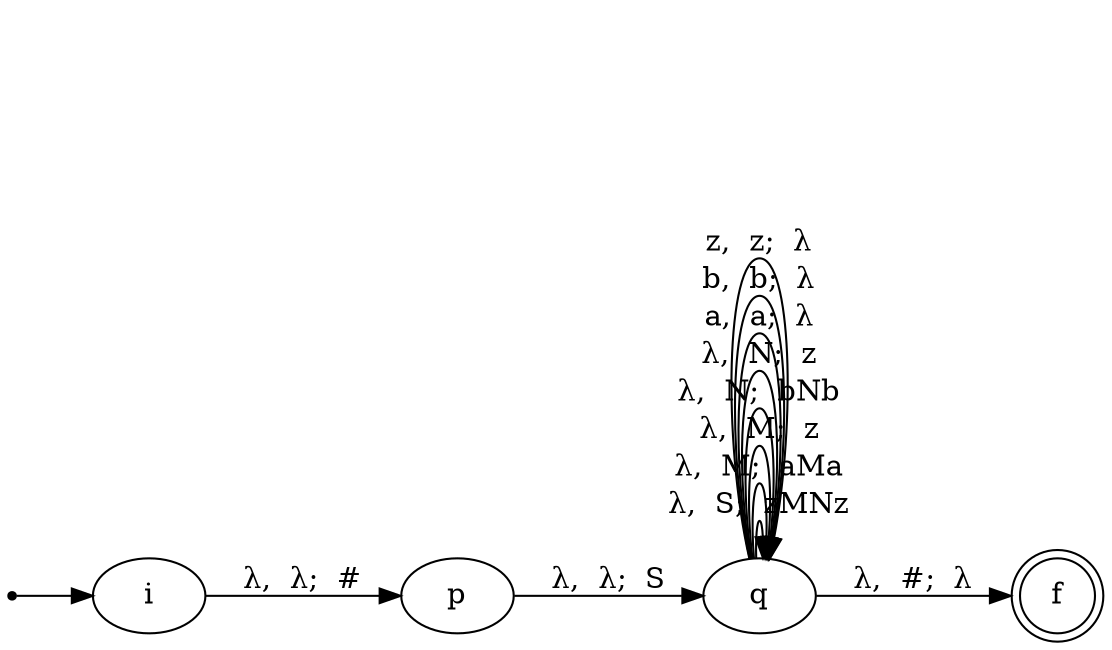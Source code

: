 digraph {
	graph [rankdir=LR]
	ini [shape=point]
	i
	ini -> i
	p
	q
	f [shape=doublecircle]
	i -> p [label="λ,  λ;  #" len=1.00]
	p -> q [label="λ,  λ;  S" len=1.00]
	q -> q [label="λ,  S;  zMNz" len=1.00]
	q -> q [label="λ,  M;  aMa" len=1.00]
	q -> q [label="λ,  M;  z" len=1.00]
	q -> q [label="λ,  N;  bNb" len=1.00]
	q -> q [label="λ,  N;  z" len=1.00]
	q -> q [label="a,  a;  λ" len=1.00]
	q -> q [label="b,  b;  λ" len=1.00]
	q -> q [label="z,  z;  λ" len=1.00]
	q -> f [label="λ,  #;  λ" len=1.00]
}
